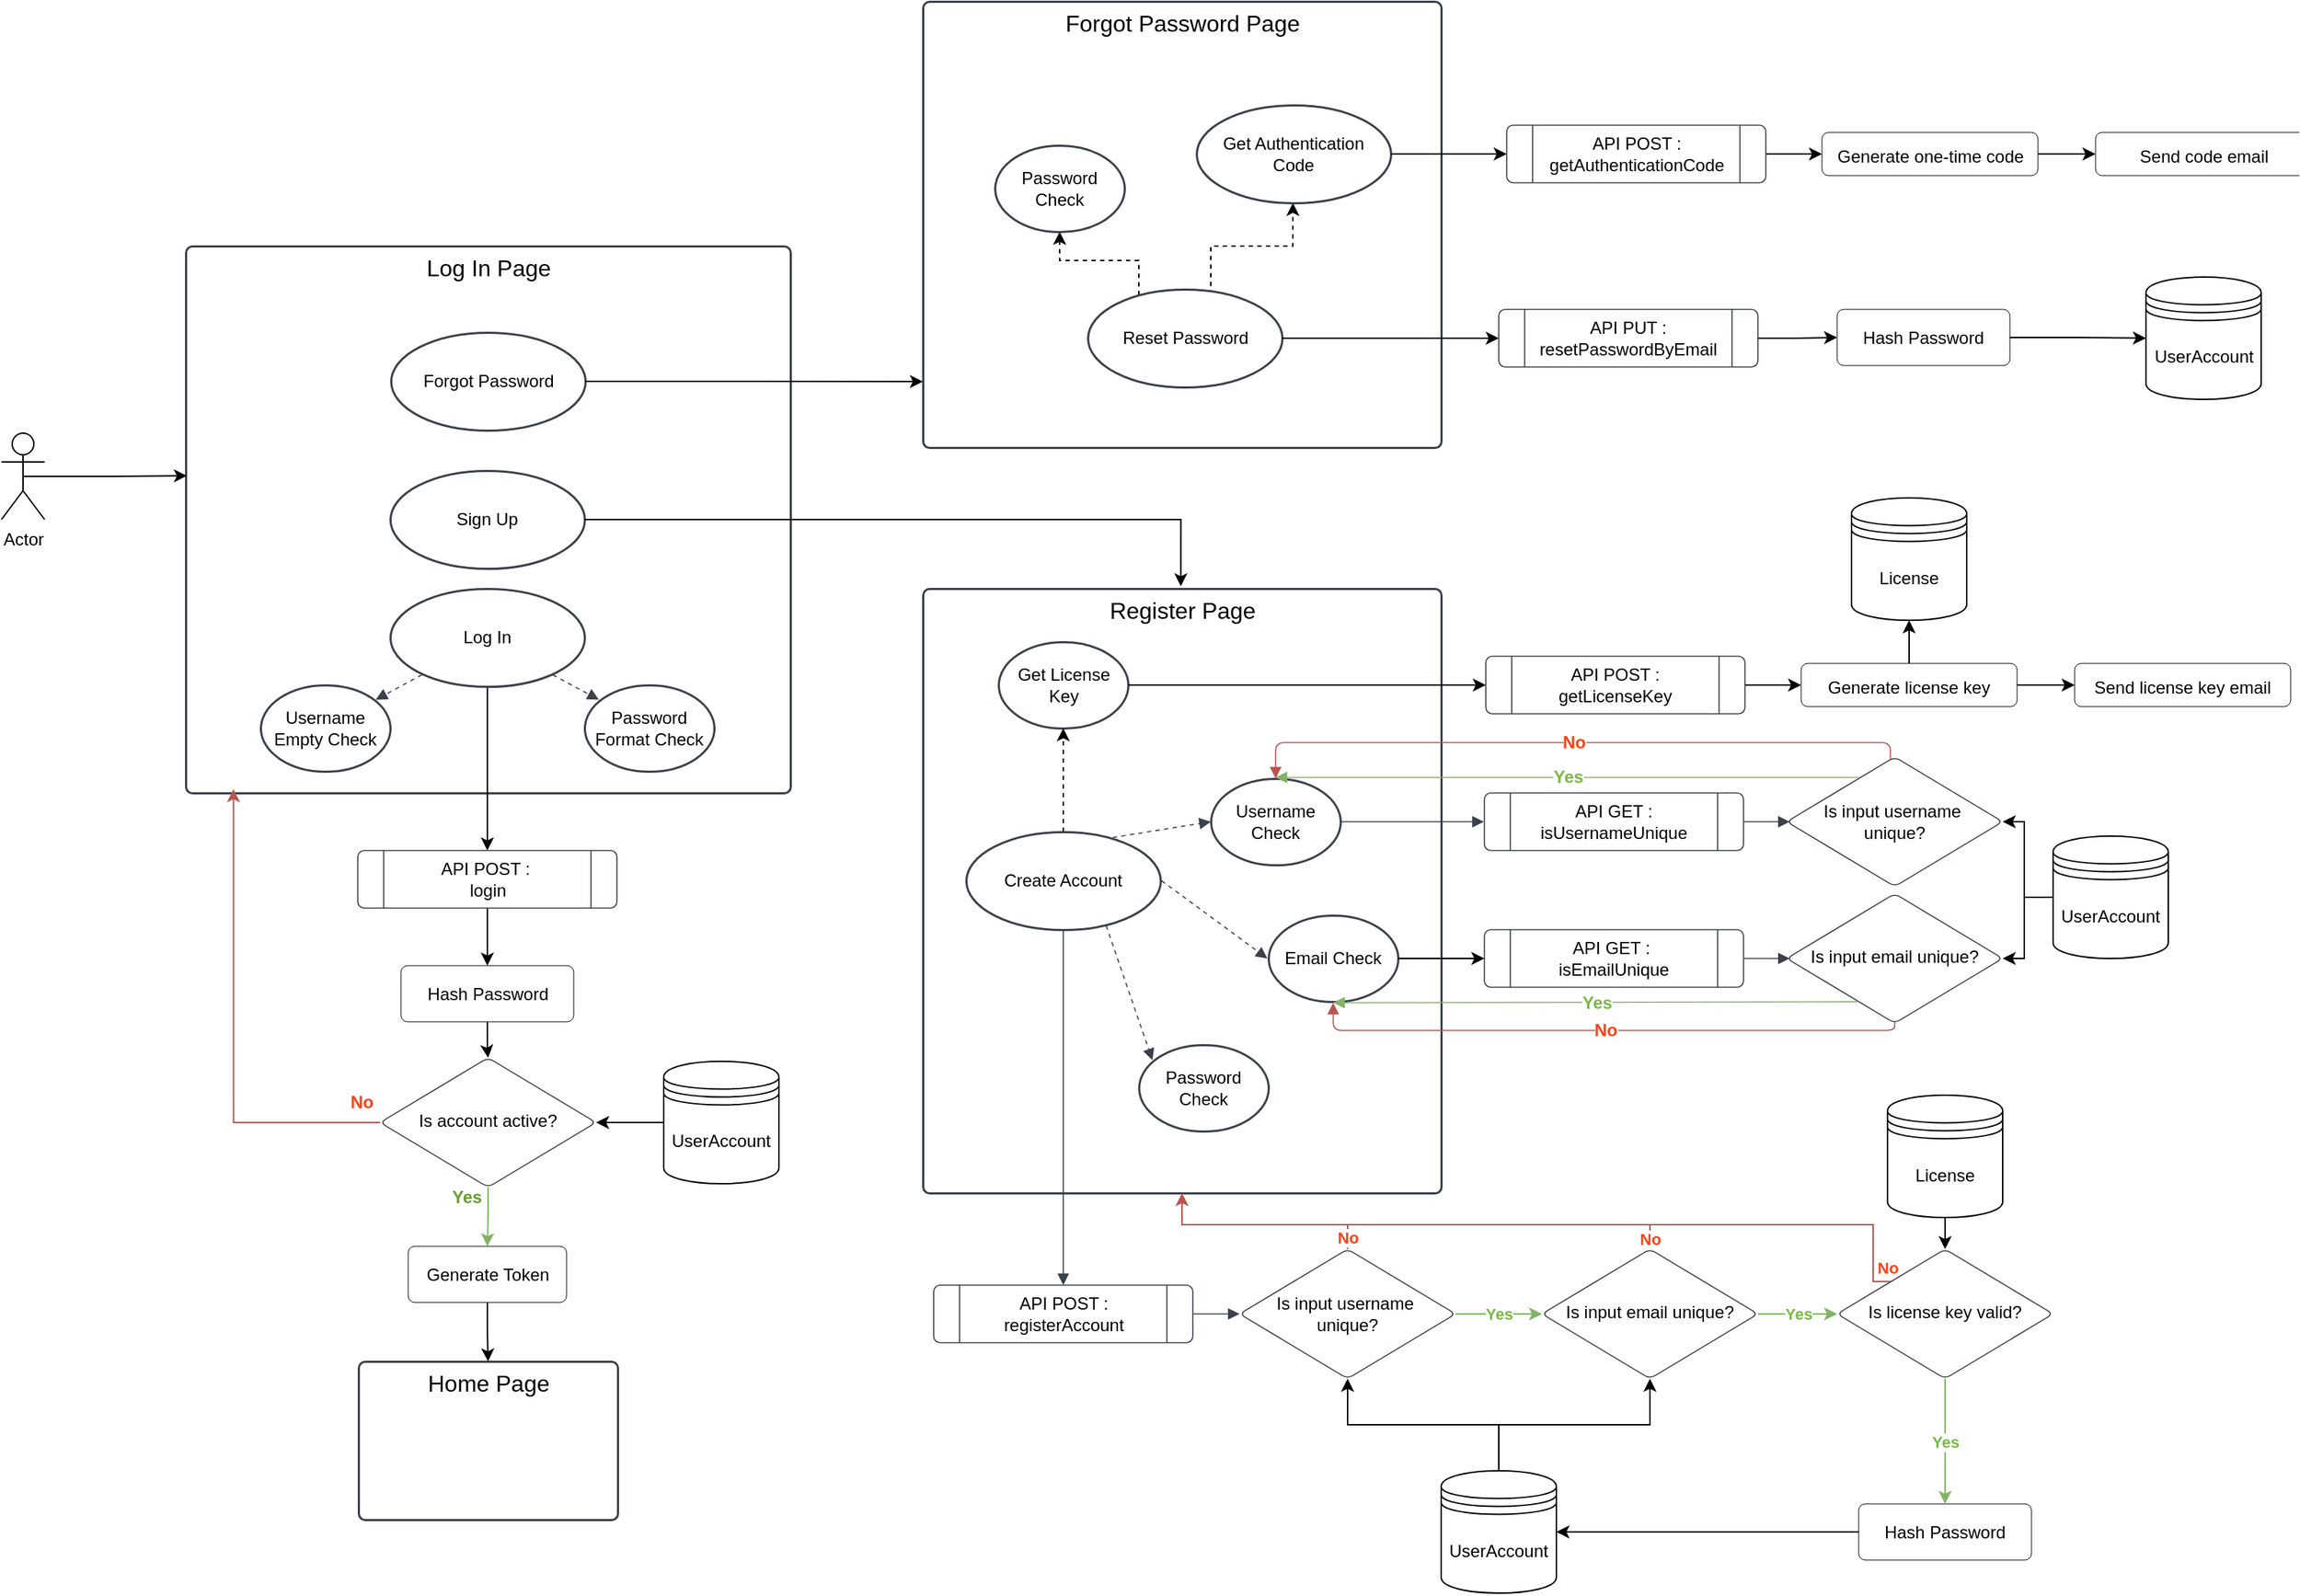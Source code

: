 <mxfile version="26.0.16">
  <diagram name="Account" id="tgDz5AeaXwY79lofnqwd">
    <mxGraphModel dx="1272" dy="863" grid="1" gridSize="10" guides="1" tooltips="1" connect="1" arrows="1" fold="1" page="1" pageScale="1" pageWidth="827" pageHeight="1169" math="0" shadow="0">
      <root>
        <mxCell id="0" />
        <mxCell id="1" parent="0" />
        <mxCell id="eWz67TTPyYCK9VNah5Zr-2" value="" style="html=1;overflow=block;blockSpacing=1;whiteSpace=wrap;container=1;pointerEvents=0;collapsible=0;recursiveResize=0;fontSize=12;fontFamily=Helvetica;spacing=0;strokeColor=#unset;fillOpacity=0;rounded=1;absoluteArcSize=1;arcSize=9;fillColor=#000000;strokeWidth=NaN;lucidId=kTDUX1_EgLmr;" parent="1" vertex="1">
          <mxGeometry x="148" y="130" width="420" height="420" as="geometry" />
        </mxCell>
        <mxCell id="eWz67TTPyYCK9VNah5Zr-76" value="" style="html=1;overflow=block;blockSpacing=1;whiteSpace=wrap;container=1;pointerEvents=0;collapsible=0;recursiveResize=0;fontSize=12;fontFamily=Helvetica;spacing=0;strokeColor=#3a414a;strokeOpacity=100;fillOpacity=0;rounded=1;absoluteArcSize=1;arcSize=9;fillColor=#000000;strokeWidth=1.5;lucidId=R5DUT0HCY4g-;" parent="eWz67TTPyYCK9VNah5Zr-2" vertex="1">
          <mxGeometry y="40" width="420" height="380" as="geometry" />
        </mxCell>
        <mxCell id="eWz67TTPyYCK9VNah5Zr-77" value="&lt;font&gt;Log In Page&lt;/font&gt;" style="text;html=1;align=center;verticalAlign=middle;resizable=0;points=[];autosize=1;strokeColor=none;fillColor=none;fontFamily=Helvetica;fontSize=16;" parent="eWz67TTPyYCK9VNah5Zr-76" vertex="1">
          <mxGeometry x="154.5" width="110" height="30" as="geometry" />
        </mxCell>
        <mxCell id="eWz67TTPyYCK9VNah5Zr-6" value="Sign Up" style="html=1;overflow=block;blockSpacing=1;whiteSpace=wrap;ellipse;fontSize=12;spacing=3.8;strokeColor=#3a414a;strokeOpacity=100;fillOpacity=100;rounded=1;absoluteArcSize=1;arcSize=9;fillColor=#ffffff;strokeWidth=1.5;lucidId=sUDUintjghet;fontFamily=Helvetica;" parent="eWz67TTPyYCK9VNah5Zr-76" vertex="1">
          <mxGeometry x="142" y="156" width="135" height="68" as="geometry" />
        </mxCell>
        <mxCell id="eWz67TTPyYCK9VNah5Zr-7" value="Forgot Password" style="html=1;overflow=block;blockSpacing=1;whiteSpace=wrap;ellipse;fontSize=12;spacing=3.8;strokeColor=#3a414a;strokeOpacity=100;fillOpacity=100;rounded=1;absoluteArcSize=1;arcSize=9;fillColor=#ffffff;strokeWidth=1.5;lucidId=6VDUhwTjax~7;fontFamily=Helvetica;" parent="eWz67TTPyYCK9VNah5Zr-76" vertex="1">
          <mxGeometry x="142.5" y="60" width="135" height="68" as="geometry" />
        </mxCell>
        <mxCell id="eWz67TTPyYCK9VNah5Zr-3" value="" style="html=1;overflow=block;blockSpacing=1;whiteSpace=wrap;container=1;pointerEvents=0;collapsible=0;recursiveResize=0;fontSize=12;fontFamily=Helvetica;spacing=0;strokeColor=#3a414a;strokeOpacity=100;fillOpacity=0;rounded=1;absoluteArcSize=1;arcSize=9;fillColor=#000000;strokeWidth=1.5;lucidId=R5DUT0HCY4g-;" parent="1" vertex="1">
          <mxGeometry x="660" y="408" width="360" height="420" as="geometry" />
        </mxCell>
        <mxCell id="eWz67TTPyYCK9VNah5Zr-73" value="&lt;font style=&quot;font-size: 16px;&quot;&gt;Register Page&lt;/font&gt;" style="text;html=1;align=center;verticalAlign=middle;resizable=0;points=[];autosize=1;strokeColor=none;fillColor=none;fontFamily=Helvetica;fontSize=12;" parent="eWz67TTPyYCK9VNah5Zr-3" vertex="1">
          <mxGeometry x="120" width="120" height="30" as="geometry" />
        </mxCell>
        <mxCell id="eWz67TTPyYCK9VNah5Zr-39" value="Get License Key" style="html=1;overflow=block;blockSpacing=1;whiteSpace=wrap;ellipse;fontSize=12;spacing=3.8;strokeColor=#3a414a;strokeOpacity=100;fillOpacity=100;rounded=1;absoluteArcSize=1;arcSize=9;fillColor=#ffffff;strokeWidth=1.5;lucidId=3iEUOj4Z6llQ;fontFamily=Helvetica;" parent="eWz67TTPyYCK9VNah5Zr-3" vertex="1">
          <mxGeometry x="52.5" y="37" width="90" height="60" as="geometry" />
        </mxCell>
        <mxCell id="eWz67TTPyYCK9VNah5Zr-18" value="Password Check" style="html=1;overflow=block;blockSpacing=1;whiteSpace=wrap;ellipse;fontSize=12;spacing=3.8;strokeColor=#3a414a;strokeOpacity=100;fillOpacity=100;rounded=1;absoluteArcSize=1;arcSize=9;fillColor=#ffffff;strokeWidth=1.5;lucidId=W7DUtTJI5MFG;fontFamily=Helvetica;" parent="eWz67TTPyYCK9VNah5Zr-3" vertex="1">
          <mxGeometry x="150" y="317" width="90" height="60" as="geometry" />
        </mxCell>
        <mxCell id="eWz67TTPyYCK9VNah5Zr-17" value="Email Check" style="html=1;overflow=block;blockSpacing=1;whiteSpace=wrap;ellipse;fontSize=12;spacing=3.8;strokeColor=#3a414a;strokeOpacity=100;fillOpacity=100;rounded=1;absoluteArcSize=1;arcSize=9;fillColor=#ffffff;strokeWidth=1.5;lucidId=O7DUrSSDifmn;fontFamily=Helvetica;" parent="eWz67TTPyYCK9VNah5Zr-3" vertex="1">
          <mxGeometry x="240" y="227" width="90" height="60" as="geometry" />
        </mxCell>
        <mxCell id="eWz67TTPyYCK9VNah5Zr-16" value="Username Check" style="html=1;overflow=block;blockSpacing=1;whiteSpace=wrap;ellipse;fontSize=12;spacing=3.8;strokeColor=#3a414a;strokeOpacity=100;fillOpacity=100;rounded=1;absoluteArcSize=1;arcSize=9;fillColor=#ffffff;strokeWidth=1.5;lucidId=s7DUezGjw3QZ;fontFamily=Helvetica;" parent="eWz67TTPyYCK9VNah5Zr-3" vertex="1">
          <mxGeometry x="200" y="132" width="90" height="60" as="geometry" />
        </mxCell>
        <mxCell id="eWz67TTPyYCK9VNah5Zr-94" style="edgeStyle=orthogonalEdgeStyle;rounded=0;orthogonalLoop=1;jettySize=auto;html=1;exitX=0.5;exitY=1;exitDx=0;exitDy=0;" parent="1" source="eWz67TTPyYCK9VNah5Zr-8" target="eWz67TTPyYCK9VNah5Zr-93" edge="1">
          <mxGeometry relative="1" as="geometry" />
        </mxCell>
        <mxCell id="eWz67TTPyYCK9VNah5Zr-8" value="Log In" style="html=1;overflow=block;blockSpacing=1;whiteSpace=wrap;ellipse;fontSize=12;spacing=3.8;strokeColor=#3a414a;strokeOpacity=100;fillOpacity=100;rounded=1;absoluteArcSize=1;arcSize=9;fillColor=#ffffff;strokeWidth=1.5;lucidId=wWDUFufL0aMl;fontFamily=Helvetica;" parent="1" vertex="1">
          <mxGeometry x="290" y="408" width="135" height="68" as="geometry" />
        </mxCell>
        <mxCell id="eWz67TTPyYCK9VNah5Zr-10" value="Username Empty Check" style="html=1;overflow=block;blockSpacing=1;whiteSpace=wrap;ellipse;fontSize=12;spacing=3.8;strokeColor=#3a414a;strokeOpacity=100;fillOpacity=100;rounded=1;absoluteArcSize=1;arcSize=9;fillColor=#ffffff;strokeWidth=1.5;lucidId=s1DUV5B9-y7L;fontFamily=Helvetica;" parent="1" vertex="1">
          <mxGeometry x="200" y="475" width="90" height="60" as="geometry" />
        </mxCell>
        <mxCell id="eWz67TTPyYCK9VNah5Zr-11" value="Password Format Check" style="html=1;overflow=block;blockSpacing=1;whiteSpace=wrap;ellipse;fontSize=12;spacing=3.8;strokeColor=#3a414a;strokeOpacity=100;fillOpacity=100;rounded=1;absoluteArcSize=1;arcSize=9;fillColor=#ffffff;strokeWidth=1.5;lucidId=a2DUm376~W8t;fontFamily=Helvetica;" parent="1" vertex="1">
          <mxGeometry x="425" y="475" width="90" height="60" as="geometry" />
        </mxCell>
        <mxCell id="eWz67TTPyYCK9VNah5Zr-12" value="" style="html=1;jettySize=18;whiteSpace=wrap;fontSize=12;strokeColor=#3a414a;strokeOpacity=100;dashed=1;fixDash=1;strokeWidth=0.8;rounded=0;startArrow=none;endArrow=block;endFill=1;exitX=0.163;exitY=0.881;exitPerimeter=0;entryX=0.889;entryY=0.17;entryPerimeter=0;lucidId=G2DUMYeTof7~;fontFamily=Helvetica;" parent="1" source="eWz67TTPyYCK9VNah5Zr-8" target="eWz67TTPyYCK9VNah5Zr-10" edge="1">
          <mxGeometry width="100" height="100" relative="1" as="geometry">
            <Array as="points" />
          </mxGeometry>
        </mxCell>
        <mxCell id="eWz67TTPyYCK9VNah5Zr-13" value="" style="html=1;jettySize=18;whiteSpace=wrap;fontSize=12;strokeColor=#3a414a;strokeOpacity=100;dashed=1;fixDash=1;strokeWidth=0.8;rounded=0;startArrow=none;endArrow=block;endFill=1;exitX=0.837;exitY=0.882;exitPerimeter=0;entryX=0.111;entryY=0.17;entryPerimeter=0;lucidId=J2DUJ5fLoulq;fontFamily=Helvetica;" parent="1" source="eWz67TTPyYCK9VNah5Zr-8" target="eWz67TTPyYCK9VNah5Zr-11" edge="1">
          <mxGeometry width="100" height="100" relative="1" as="geometry">
            <Array as="points" />
          </mxGeometry>
        </mxCell>
        <mxCell id="Ovm6Z-cW9augZ0ihivDo-10" style="edgeStyle=orthogonalEdgeStyle;rounded=0;orthogonalLoop=1;jettySize=auto;html=1;dashed=1;" parent="1" source="eWz67TTPyYCK9VNah5Zr-14" target="eWz67TTPyYCK9VNah5Zr-39" edge="1">
          <mxGeometry relative="1" as="geometry" />
        </mxCell>
        <mxCell id="eWz67TTPyYCK9VNah5Zr-14" value="Create Account" style="html=1;overflow=block;blockSpacing=1;whiteSpace=wrap;ellipse;fontSize=12;spacing=3.8;strokeColor=#3a414a;strokeOpacity=100;fillOpacity=100;rounded=1;absoluteArcSize=1;arcSize=9;fillColor=#ffffff;strokeWidth=1.5;lucidId=l6DUR4Ug6KeE;fontFamily=Helvetica;" parent="1" vertex="1">
          <mxGeometry x="690" y="577" width="135" height="68" as="geometry" />
        </mxCell>
        <mxCell id="eWz67TTPyYCK9VNah5Zr-19" value="" style="html=1;jettySize=18;whiteSpace=wrap;fontSize=12;strokeColor=#3a414a;strokeOpacity=100;dashed=1;fixDash=1;strokeWidth=0.8;rounded=0;startArrow=none;endArrow=block;endFill=1;exitX=0.755;exitY=0.058;exitPerimeter=0;lucidId=t8DULGcAUfj5;fontFamily=Helvetica;" parent="1" source="eWz67TTPyYCK9VNah5Zr-14" edge="1">
          <mxGeometry width="100" height="100" relative="1" as="geometry">
            <Array as="points" />
            <mxPoint x="860" y="570" as="targetPoint" />
          </mxGeometry>
        </mxCell>
        <mxCell id="eWz67TTPyYCK9VNah5Zr-20" value="" style="html=1;jettySize=18;whiteSpace=wrap;fontSize=12;strokeColor=#3a414a;strokeOpacity=100;dashed=1;fixDash=1;strokeWidth=0.8;rounded=0;startArrow=none;endArrow=block;endFill=1;exitX=1.006;exitY=0.5;exitPerimeter=0;entryX=-0.008;entryY=0.5;entryPerimeter=0;lucidId=B8DUC7GV7Yk3;fontFamily=Helvetica;" parent="1" source="eWz67TTPyYCK9VNah5Zr-14" target="eWz67TTPyYCK9VNah5Zr-17" edge="1">
          <mxGeometry width="100" height="100" relative="1" as="geometry">
            <Array as="points" />
          </mxGeometry>
        </mxCell>
        <mxCell id="eWz67TTPyYCK9VNah5Zr-21" value="" style="html=1;jettySize=18;whiteSpace=wrap;fontSize=12;strokeColor=#3a414a;strokeOpacity=100;dashed=1;fixDash=1;strokeWidth=0.8;rounded=0;startArrow=none;endArrow=block;endFill=1;exitX=0.721;exitY=0.96;exitPerimeter=0;entryX=0.105;entryY=0.178;entryPerimeter=0;lucidId=E8DUzFWszFlh;fontFamily=Helvetica;" parent="1" source="eWz67TTPyYCK9VNah5Zr-14" target="eWz67TTPyYCK9VNah5Zr-18" edge="1">
          <mxGeometry width="100" height="100" relative="1" as="geometry">
            <Array as="points" />
          </mxGeometry>
        </mxCell>
        <mxCell id="eWz67TTPyYCK9VNah5Zr-22" value="API GET : isUsernameUnique" style="html=1;overflow=block;blockSpacing=1;whiteSpace=wrap;shape=process;fontSize=12;fontFamily=Helvetica;spacing=3.8;strokeColor=#3a414a;strokeOpacity=100;fillOpacity=100;rounded=1;absoluteArcSize=1;arcSize=9;fillColor=#ffffff;strokeWidth=0.8;lucidId=d-DUjQnT9r4C;" parent="1" vertex="1">
          <mxGeometry x="1050" y="550" width="180" height="40" as="geometry" />
        </mxCell>
        <mxCell id="eWz67TTPyYCK9VNah5Zr-23" value="" style="html=1;jettySize=18;whiteSpace=wrap;fontSize=12;strokeColor=#3a414a;strokeOpacity=100;strokeWidth=0.8;rounded=0;startArrow=none;endArrow=block;endFill=1;exitX=1.008;exitY=0.5;exitPerimeter=0;entryX=-0.002;entryY=0.5;entryPerimeter=0;lucidId=8_DU1eQ9pBNe;fontFamily=Helvetica;" parent="1" source="eWz67TTPyYCK9VNah5Zr-16" target="eWz67TTPyYCK9VNah5Zr-22" edge="1">
          <mxGeometry width="100" height="100" relative="1" as="geometry">
            <Array as="points" />
          </mxGeometry>
        </mxCell>
        <mxCell id="eWz67TTPyYCK9VNah5Zr-24" value="&lt;font&gt;Is input username&amp;nbsp;&lt;/font&gt;&lt;div&gt;&lt;font&gt;unique?&lt;/font&gt;&lt;/div&gt;" style="html=1;overflow=block;blockSpacing=1;whiteSpace=wrap;rhombus;fontSize=12;fontFamily=Helvetica;fontColor=default;spacing=3.8;strokeColor=#3a414a;strokeOpacity=100;fillOpacity=100;rounded=1;absoluteArcSize=1;arcSize=9;fillColor=#ffffff;strokeWidth=0.8;lucidId=H.DUoWM3rg2R;" parent="1" vertex="1">
          <mxGeometry x="1260" y="525" width="150" height="90" as="geometry" />
        </mxCell>
        <mxCell id="eWz67TTPyYCK9VNah5Zr-25" value="" style="html=1;jettySize=18;whiteSpace=wrap;fontSize=12;strokeColor=#3a414a;strokeOpacity=100;strokeWidth=0.8;rounded=0;startArrow=none;endArrow=block;endFill=1;exitX=1.002;exitY=0.5;exitPerimeter=0;entryX=0.014;entryY=0.5;entryPerimeter=0;lucidId=d~DUTkmeUFl3;fontFamily=Helvetica;" parent="1" source="eWz67TTPyYCK9VNah5Zr-22" target="eWz67TTPyYCK9VNah5Zr-24" edge="1">
          <mxGeometry width="100" height="100" relative="1" as="geometry">
            <Array as="points" />
          </mxGeometry>
        </mxCell>
        <mxCell id="eWz67TTPyYCK9VNah5Zr-26" value="" style="html=1;jettySize=18;whiteSpace=wrap;fontSize=12;fontFamily=Helvetica;fontColor=#333333;fontStyle=1;strokeColor=#82b366;strokeOpacity=100;strokeWidth=0.8;rounded=0;startArrow=none;endArrow=block;endFill=1;exitX=0.337;exitY=0.158;exitPerimeter=0;entryX=0.5;entryY=-0.013;entryPerimeter=0;lucidId=n~DU6i61wU7h;fillColor=#d5e8d4;" parent="1" source="eWz67TTPyYCK9VNah5Zr-24" target="eWz67TTPyYCK9VNah5Zr-16" edge="1">
          <mxGeometry width="100" height="100" relative="1" as="geometry">
            <Array as="points" />
          </mxGeometry>
        </mxCell>
        <mxCell id="eWz67TTPyYCK9VNah5Zr-27" value="Yes" style="text;html=1;resizable=0;labelBackgroundColor=default;align=center;verticalAlign=middle;fontStyle=1;fontColor=light-dark(#77bb41, #c1c1c1);fontSize=12;fontFamily=Helvetica;" parent="eWz67TTPyYCK9VNah5Zr-26" vertex="1">
          <mxGeometry relative="1" as="geometry" />
        </mxCell>
        <mxCell id="eWz67TTPyYCK9VNah5Zr-28" value="" style="html=1;jettySize=18;whiteSpace=wrap;fontSize=12;fontFamily=Helvetica;fontColor=#333333;fontStyle=1;strokeColor=#b85450;strokeOpacity=100;strokeWidth=0.8;rounded=1;arcSize=12;edgeStyle=orthogonalEdgeStyle;startArrow=none;endArrow=block;endFill=1;exitX=0.48;exitY=0.017;exitPerimeter=0;lucidId=s~DUw0Df2HVt;fillColor=#f8cecc;entryX=0.5;entryY=0;entryDx=0;entryDy=0;" parent="1" source="eWz67TTPyYCK9VNah5Zr-24" target="eWz67TTPyYCK9VNah5Zr-16" edge="1">
          <mxGeometry width="100" height="100" relative="1" as="geometry">
            <Array as="points">
              <mxPoint x="1332" y="515" />
              <mxPoint x="905" y="515" />
            </Array>
            <mxPoint x="1090" y="455" as="targetPoint" />
          </mxGeometry>
        </mxCell>
        <mxCell id="eWz67TTPyYCK9VNah5Zr-29" value="No" style="text;html=1;resizable=0;labelBackgroundColor=default;align=center;verticalAlign=middle;fontStyle=1;fontColor=light-dark(#ff4013, #c1c1c1);fontSize=12;fontFamily=Helvetica;" parent="eWz67TTPyYCK9VNah5Zr-28" vertex="1">
          <mxGeometry relative="1" as="geometry" />
        </mxCell>
        <mxCell id="eWz67TTPyYCK9VNah5Zr-30" value="API GET :&amp;nbsp;&lt;div&gt;isEmailUnique&lt;/div&gt;" style="html=1;overflow=block;blockSpacing=1;whiteSpace=wrap;shape=process;fontSize=12;fontFamily=Helvetica;spacing=3.8;strokeColor=#3a414a;strokeOpacity=100;fillOpacity=100;rounded=1;absoluteArcSize=1;arcSize=9;fillColor=#ffffff;strokeWidth=0.8;lucidId=fcEU7vY~6awU;" parent="1" vertex="1">
          <mxGeometry x="1050" y="645" width="180" height="40" as="geometry" />
        </mxCell>
        <mxCell id="eWz67TTPyYCK9VNah5Zr-31" value="&lt;div style=&quot;display: flex; justify-content: center; text-align: center; align-items: baseline; line-height: 1.25; margin-top: -2px;&quot;&gt;&lt;span style=&quot;color: rgb(0, 0, 0);&quot;&gt;&lt;font&gt;Is input&amp;nbsp;&lt;/font&gt;&lt;span&gt;email u&lt;/span&gt;&lt;/span&gt;&lt;span&gt;&lt;span&gt;nique?&lt;/span&gt;&lt;/span&gt;&lt;/div&gt;" style="html=1;overflow=block;blockSpacing=1;whiteSpace=wrap;rhombus;fontSize=12;fontFamily=Helvetica;spacing=3.8;strokeColor=#3a414a;strokeOpacity=100;fillOpacity=100;rounded=1;absoluteArcSize=1;arcSize=9;fillColor=#ffffff;strokeWidth=0.8;lucidId=fcEUWMaaT8yM;" parent="1" vertex="1">
          <mxGeometry x="1260" y="620" width="150" height="90" as="geometry" />
        </mxCell>
        <mxCell id="eWz67TTPyYCK9VNah5Zr-32" value="" style="html=1;jettySize=18;whiteSpace=wrap;fontSize=12;fontFamily=Helvetica;fontColor=#333333;fontStyle=1;strokeColor=#82b366;strokeOpacity=100;strokeWidth=0.8;rounded=0;startArrow=none;endArrow=block;endFill=1;exitX=0.329;exitY=0.834;exitPerimeter=0;entryX=0.5;entryY=1.013;entryPerimeter=0;lucidId=fcEUrLzZhkil;labelBackgroundColor=none;fillColor=#d5e8d4;" parent="1" source="eWz67TTPyYCK9VNah5Zr-31" target="eWz67TTPyYCK9VNah5Zr-17" edge="1">
          <mxGeometry width="100" height="100" relative="1" as="geometry">
            <Array as="points" />
          </mxGeometry>
        </mxCell>
        <mxCell id="eWz67TTPyYCK9VNah5Zr-33" value="Yes" style="text;html=1;resizable=0;labelBackgroundColor=default;align=center;verticalAlign=middle;fontStyle=1;fontColor=light-dark(#77bb41, #c1c1c1);fontSize=12;fontFamily=Helvetica;" parent="eWz67TTPyYCK9VNah5Zr-32" vertex="1">
          <mxGeometry relative="1" as="geometry" />
        </mxCell>
        <mxCell id="eWz67TTPyYCK9VNah5Zr-34" value="" style="html=1;jettySize=18;whiteSpace=wrap;fontSize=12;fontFamily=Helvetica;fontColor=#333333;fontStyle=1;strokeColor=#b85450;strokeOpacity=100;strokeWidth=0.8;rounded=1;arcSize=12;edgeStyle=orthogonalEdgeStyle;startArrow=none;endArrow=block;endFill=1;exitX=0.5;exitY=0.99;exitPerimeter=0;entryX=0.5;entryY=1.013;entryPerimeter=0;lucidId=fcEUvP.BdZtf;fillColor=#f8cecc;" parent="1" source="eWz67TTPyYCK9VNah5Zr-31" target="eWz67TTPyYCK9VNah5Zr-17" edge="1">
          <mxGeometry width="100" height="100" relative="1" as="geometry">
            <Array as="points">
              <mxPoint x="1335" y="715" />
              <mxPoint x="945" y="715" />
            </Array>
          </mxGeometry>
        </mxCell>
        <mxCell id="eWz67TTPyYCK9VNah5Zr-35" value="No" style="text;html=1;resizable=0;labelBackgroundColor=default;align=center;verticalAlign=middle;fontStyle=1;fontColor=light-dark(#ff4013, #c1c1c1);fontSize=12;fontFamily=Helvetica;" parent="eWz67TTPyYCK9VNah5Zr-34" vertex="1">
          <mxGeometry relative="1" as="geometry" />
        </mxCell>
        <mxCell id="eWz67TTPyYCK9VNah5Zr-37" value="" style="html=1;jettySize=18;whiteSpace=wrap;fontSize=12;strokeColor=#3a414a;strokeOpacity=100;strokeWidth=0.8;rounded=0;startArrow=none;endArrow=block;endFill=1;exitX=1.002;exitY=0.5;exitPerimeter=0;entryX=0.014;entryY=0.5;entryPerimeter=0;lucidId=WeEUJOYxWwny;fontFamily=Helvetica;" parent="1" source="eWz67TTPyYCK9VNah5Zr-30" target="eWz67TTPyYCK9VNah5Zr-31" edge="1">
          <mxGeometry width="100" height="100" relative="1" as="geometry">
            <Array as="points" />
          </mxGeometry>
        </mxCell>
        <mxCell id="eWz67TTPyYCK9VNah5Zr-41" value="" style="html=1;jettySize=18;whiteSpace=wrap;fontSize=12;strokeColor=#3a414a;strokeOpacity=100;strokeWidth=0.8;rounded=1;arcSize=12;edgeStyle=orthogonalEdgeStyle;startArrow=none;endArrow=block;endFill=1;exitX=0.5;exitY=1.011;exitPerimeter=0;entryX=0.5;entryY=0;lucidId=wqEUbB9Iiw~2;fontFamily=Helvetica;entryDx=0;entryDy=0;" parent="1" source="eWz67TTPyYCK9VNah5Zr-14" target="eWz67TTPyYCK9VNah5Zr-47" edge="1">
          <mxGeometry width="100" height="100" relative="1" as="geometry">
            <Array as="points" />
          </mxGeometry>
        </mxCell>
        <mxCell id="eWz67TTPyYCK9VNah5Zr-47" value="API POST : registerAccount" style="html=1;overflow=block;blockSpacing=1;whiteSpace=wrap;shape=process;fontSize=12;fontFamily=Helvetica;spacing=3.8;strokeColor=#3a414a;strokeOpacity=100;fillOpacity=100;rounded=1;absoluteArcSize=1;arcSize=9;fillColor=#ffffff;strokeWidth=0.8;lucidId=uxEU2n4akM2R;" parent="1" vertex="1">
          <mxGeometry x="667.5" y="892" width="180" height="40" as="geometry" />
        </mxCell>
        <mxCell id="Ovm6Z-cW9augZ0ihivDo-18" style="edgeStyle=orthogonalEdgeStyle;rounded=0;orthogonalLoop=1;jettySize=auto;html=1;" parent="1" source="eWz67TTPyYCK9VNah5Zr-48" target="eWz67TTPyYCK9VNah5Zr-83" edge="1">
          <mxGeometry relative="1" as="geometry" />
        </mxCell>
        <mxCell id="Ovm6Z-cW9augZ0ihivDo-19" style="edgeStyle=orthogonalEdgeStyle;rounded=0;orthogonalLoop=1;jettySize=auto;html=1;exitX=1;exitY=0.5;exitDx=0;exitDy=0;entryX=0;entryY=0.5;entryDx=0;entryDy=0;" parent="1" source="eWz67TTPyYCK9VNah5Zr-48" target="eWz67TTPyYCK9VNah5Zr-49" edge="1">
          <mxGeometry relative="1" as="geometry" />
        </mxCell>
        <mxCell id="eWz67TTPyYCK9VNah5Zr-48" value="Generate license key" style="html=1;overflow=block;blockSpacing=1;whiteSpace=wrap;fontSize=12;fontFamily=Helvetica;spacing=9;rounded=1;absoluteArcSize=1;arcSize=9;strokeWidth=NaN;lucidId=pTEUjj1fshSb;" parent="1" vertex="1">
          <mxGeometry x="1270" y="460" width="150" height="30" as="geometry" />
        </mxCell>
        <mxCell id="eWz67TTPyYCK9VNah5Zr-49" value="Send license key email" style="html=1;overflow=block;blockSpacing=1;whiteSpace=wrap;fontSize=12;fontFamily=Helvetica;spacing=9;rounded=1;absoluteArcSize=1;arcSize=9;strokeWidth=NaN;lucidId=jUEUQ4qV01XV;" parent="1" vertex="1">
          <mxGeometry x="1460" y="460" width="150" height="30" as="geometry" />
        </mxCell>
        <mxCell id="eWz67TTPyYCK9VNah5Zr-54" value="" style="html=1;jettySize=18;whiteSpace=wrap;fontSize=12;strokeColor=#3a414a;strokeOpacity=100;strokeWidth=0.8;rounded=0;startArrow=none;endArrow=block;endFill=1;exitX=1.002;exitY=0.5;exitPerimeter=0;entryX=0;entryY=0.5;lucidId=-VEUsnVqnqdy;fontFamily=Helvetica;fontColor=default;labelBackgroundColor=default;entryDx=0;entryDy=0;" parent="1" source="eWz67TTPyYCK9VNah5Zr-47" target="Ovm6Z-cW9augZ0ihivDo-3" edge="1">
          <mxGeometry width="100" height="100" relative="1" as="geometry">
            <Array as="points" />
          </mxGeometry>
        </mxCell>
        <mxCell id="Ovm6Z-cW9augZ0ihivDo-24" style="edgeStyle=orthogonalEdgeStyle;rounded=0;orthogonalLoop=1;jettySize=auto;html=1;entryX=1;entryY=0.5;entryDx=0;entryDy=0;" parent="1" source="eWz67TTPyYCK9VNah5Zr-55" target="Ovm6Z-cW9augZ0ihivDo-22" edge="1">
          <mxGeometry relative="1" as="geometry" />
        </mxCell>
        <mxCell id="eWz67TTPyYCK9VNah5Zr-55" value="Hash Password" style="html=1;overflow=block;blockSpacing=1;whiteSpace=wrap;fontSize=12;fontFamily=Helvetica;spacing=9;rounded=1;absoluteArcSize=1;arcSize=9;strokeWidth=NaN;lucidId=bWEUQv-7P4Rg;labelBackgroundColor=default;" parent="1" vertex="1">
          <mxGeometry x="1310" y="1044" width="120" height="39" as="geometry" />
        </mxCell>
        <mxCell id="eWz67TTPyYCK9VNah5Zr-68" value="Actor" style="shape=umlActor;verticalLabelPosition=bottom;verticalAlign=top;html=1;fontFamily=Helvetica;fontSize=12;" parent="1" vertex="1">
          <mxGeometry x="20" y="300" width="30" height="60" as="geometry" />
        </mxCell>
        <mxCell id="eWz67TTPyYCK9VNah5Zr-80" style="edgeStyle=orthogonalEdgeStyle;rounded=0;orthogonalLoop=1;jettySize=auto;html=1;exitX=0;exitY=0.5;exitDx=0;exitDy=0;fontFamily=Helvetica;fontSize=12;" parent="1" source="eWz67TTPyYCK9VNah5Zr-78" target="eWz67TTPyYCK9VNah5Zr-24" edge="1">
          <mxGeometry relative="1" as="geometry">
            <Array as="points">
              <mxPoint x="1425" y="622" />
              <mxPoint x="1425" y="570" />
            </Array>
          </mxGeometry>
        </mxCell>
        <mxCell id="eWz67TTPyYCK9VNah5Zr-81" style="edgeStyle=orthogonalEdgeStyle;rounded=0;orthogonalLoop=1;jettySize=auto;html=1;exitX=0;exitY=0.5;exitDx=0;exitDy=0;entryX=1;entryY=0.5;entryDx=0;entryDy=0;fontFamily=Helvetica;fontSize=12;" parent="1" source="eWz67TTPyYCK9VNah5Zr-78" target="eWz67TTPyYCK9VNah5Zr-31" edge="1">
          <mxGeometry relative="1" as="geometry">
            <Array as="points">
              <mxPoint x="1425" y="622" />
              <mxPoint x="1425" y="665" />
            </Array>
          </mxGeometry>
        </mxCell>
        <mxCell id="eWz67TTPyYCK9VNah5Zr-78" value="UserAccount" style="shape=datastore;whiteSpace=wrap;html=1;fontFamily=Helvetica;fontSize=12;" parent="1" vertex="1">
          <mxGeometry x="1445" y="580" width="80" height="85" as="geometry" />
        </mxCell>
        <mxCell id="eWz67TTPyYCK9VNah5Zr-83" value="License" style="shape=datastore;whiteSpace=wrap;html=1;fontFamily=Helvetica;fontSize=12;" parent="1" vertex="1">
          <mxGeometry x="1305" y="345" width="80" height="85" as="geometry" />
        </mxCell>
        <mxCell id="eWz67TTPyYCK9VNah5Zr-92" style="edgeStyle=orthogonalEdgeStyle;rounded=0;orthogonalLoop=1;jettySize=auto;html=1;exitX=0.5;exitY=0.5;exitDx=0;exitDy=0;exitPerimeter=0;entryX=0.002;entryY=0.42;entryDx=0;entryDy=0;entryPerimeter=0;" parent="1" source="eWz67TTPyYCK9VNah5Zr-68" target="eWz67TTPyYCK9VNah5Zr-76" edge="1">
          <mxGeometry relative="1" as="geometry" />
        </mxCell>
        <mxCell id="eWz67TTPyYCK9VNah5Zr-97" style="edgeStyle=orthogonalEdgeStyle;rounded=0;orthogonalLoop=1;jettySize=auto;html=1;exitX=0.5;exitY=1;exitDx=0;exitDy=0;entryX=0.5;entryY=0;entryDx=0;entryDy=0;" parent="1" source="eWz67TTPyYCK9VNah5Zr-93" target="eWz67TTPyYCK9VNah5Zr-96" edge="1">
          <mxGeometry relative="1" as="geometry" />
        </mxCell>
        <mxCell id="eWz67TTPyYCK9VNah5Zr-93" value="API POST :&amp;nbsp;&lt;div&gt;login&lt;/div&gt;" style="html=1;overflow=block;blockSpacing=1;whiteSpace=wrap;shape=process;fontSize=12;fontFamily=Helvetica;spacing=3.8;strokeColor=#3a414a;strokeOpacity=100;fillOpacity=100;rounded=1;absoluteArcSize=1;arcSize=9;fillColor=#ffffff;strokeWidth=0.8;lucidId=fZEU0QEMOlCc;" parent="1" vertex="1">
          <mxGeometry x="267.5" y="590" width="180" height="40" as="geometry" />
        </mxCell>
        <mxCell id="eWz67TTPyYCK9VNah5Zr-95" value="&lt;div style=&quot;display: flex; justify-content: center; text-align: center; align-items: baseline; line-height: 1.25; margin-top: -2px;&quot;&gt;&lt;span&gt;&lt;span style=&quot;color: rgb(0, 0, 0);&quot;&gt;Is account&amp;nbsp;&lt;/span&gt;active&lt;span style=&quot;color: rgb(0, 0, 0);&quot;&gt;?&lt;/span&gt;&lt;/span&gt;&lt;/div&gt;" style="html=1;overflow=block;blockSpacing=1;whiteSpace=wrap;rhombus;fontSize=12;fontFamily=Helvetica;spacing=3.8;strokeColor=#3a414a;strokeOpacity=100;fillOpacity=100;rounded=1;absoluteArcSize=1;arcSize=9;fillColor=#ffffff;strokeWidth=0.8;lucidId=90EUq45sE9-c;" parent="1" vertex="1">
          <mxGeometry x="283" y="734" width="150" height="90" as="geometry" />
        </mxCell>
        <mxCell id="eWz67TTPyYCK9VNah5Zr-98" style="edgeStyle=orthogonalEdgeStyle;rounded=0;orthogonalLoop=1;jettySize=auto;html=1;entryX=0.5;entryY=0;entryDx=0;entryDy=0;" parent="1" source="eWz67TTPyYCK9VNah5Zr-96" target="eWz67TTPyYCK9VNah5Zr-95" edge="1">
          <mxGeometry relative="1" as="geometry" />
        </mxCell>
        <mxCell id="eWz67TTPyYCK9VNah5Zr-96" value="Hash Password" style="html=1;overflow=block;blockSpacing=1;whiteSpace=wrap;fontSize=12;fontFamily=Helvetica;spacing=9;rounded=1;absoluteArcSize=1;arcSize=9;strokeWidth=NaN;lucidId=bWEUQv-7P4Rg;labelBackgroundColor=default;" parent="1" vertex="1">
          <mxGeometry x="297.5" y="670" width="120" height="39" as="geometry" />
        </mxCell>
        <mxCell id="eWz67TTPyYCK9VNah5Zr-99" value="No" style="edgeStyle=orthogonalEdgeStyle;rounded=0;orthogonalLoop=1;jettySize=auto;html=1;exitX=0;exitY=0.5;exitDx=0;exitDy=0;entryX=0.079;entryY=0.993;entryDx=0;entryDy=0;entryPerimeter=0;fillColor=#f8cecc;strokeColor=#b85450;fontColor=light-dark(#ff4013, #ededed);fontSize=12;fontStyle=1" parent="1" source="eWz67TTPyYCK9VNah5Zr-95" target="eWz67TTPyYCK9VNah5Zr-76" edge="1">
          <mxGeometry x="-0.922" y="-14" relative="1" as="geometry">
            <mxPoint as="offset" />
          </mxGeometry>
        </mxCell>
        <mxCell id="eWz67TTPyYCK9VNah5Zr-101" style="edgeStyle=orthogonalEdgeStyle;rounded=0;orthogonalLoop=1;jettySize=auto;html=1;exitX=0;exitY=0.5;exitDx=0;exitDy=0;entryX=1;entryY=0.5;entryDx=0;entryDy=0;" parent="1" source="eWz67TTPyYCK9VNah5Zr-100" target="eWz67TTPyYCK9VNah5Zr-95" edge="1">
          <mxGeometry relative="1" as="geometry" />
        </mxCell>
        <mxCell id="eWz67TTPyYCK9VNah5Zr-100" value="UserAccount" style="shape=datastore;whiteSpace=wrap;html=1;fontFamily=Helvetica;fontSize=12;" parent="1" vertex="1">
          <mxGeometry x="480" y="736.5" width="80" height="85" as="geometry" />
        </mxCell>
        <mxCell id="eWz67TTPyYCK9VNah5Zr-115" value="&lt;span style=&quot;color: light-dark(rgb(102, 156, 53), rgb(237, 237, 237));&quot;&gt;&lt;font style=&quot;font-size: 12px;&quot;&gt;&lt;b&gt;Yes&lt;/b&gt;&lt;/font&gt;&lt;/span&gt;" style="edgeStyle=orthogonalEdgeStyle;rounded=0;orthogonalLoop=1;jettySize=auto;html=1;entryX=0.5;entryY=0;entryDx=0;entryDy=0;fillColor=#d5e8d4;strokeColor=#82b366;exitX=0.5;exitY=1;exitDx=0;exitDy=0;" parent="1" source="eWz67TTPyYCK9VNah5Zr-95" target="3OnZkj5bL1XuIFAc75Mr-1" edge="1">
          <mxGeometry x="-0.697" y="-15" relative="1" as="geometry">
            <mxPoint as="offset" />
            <mxPoint x="350" y="980" as="sourcePoint" />
          </mxGeometry>
        </mxCell>
        <mxCell id="eWz67TTPyYCK9VNah5Zr-109" value="" style="html=1;overflow=block;blockSpacing=1;whiteSpace=wrap;container=1;pointerEvents=0;collapsible=0;recursiveResize=0;fontSize=12;fontFamily=Helvetica;spacing=0;strokeColor=#3a414a;strokeOpacity=100;fillOpacity=0;rounded=1;absoluteArcSize=1;arcSize=9;fillColor=#000000;strokeWidth=1.5;lucidId=jgEULdvxt6wD;" parent="1" vertex="1">
          <mxGeometry x="268" y="945" width="180" height="110" as="geometry" />
        </mxCell>
        <mxCell id="eWz67TTPyYCK9VNah5Zr-110" value="&lt;font style=&quot;font-size: 16px;&quot;&gt;Home&lt;/font&gt;&lt;span style=&quot;font-size: 16px;&quot;&gt;&amp;nbsp;Page&lt;/span&gt;" style="text;html=1;align=center;verticalAlign=middle;resizable=0;points=[];autosize=1;strokeColor=none;fillColor=none;fontFamily=Helvetica;fontSize=12;" parent="eWz67TTPyYCK9VNah5Zr-109" vertex="1">
          <mxGeometry x="35" width="110" height="30" as="geometry" />
        </mxCell>
        <mxCell id="3OnZkj5bL1XuIFAc75Mr-2" style="edgeStyle=orthogonalEdgeStyle;rounded=0;orthogonalLoop=1;jettySize=auto;html=1;" parent="1" source="3OnZkj5bL1XuIFAc75Mr-1" target="eWz67TTPyYCK9VNah5Zr-109" edge="1">
          <mxGeometry relative="1" as="geometry" />
        </mxCell>
        <mxCell id="3OnZkj5bL1XuIFAc75Mr-1" value="Generate Token" style="html=1;overflow=block;blockSpacing=1;whiteSpace=wrap;fontSize=12;fontFamily=Helvetica;spacing=9;rounded=1;absoluteArcSize=1;arcSize=9;strokeWidth=NaN;lucidId=bWEUQv-7P4Rg;labelBackgroundColor=default;" parent="1" vertex="1">
          <mxGeometry x="302.5" y="865" width="110" height="39" as="geometry" />
        </mxCell>
        <mxCell id="Ovm6Z-cW9augZ0ihivDo-6" value="&lt;b style=&quot;color: light-dark(rgb(119, 187, 65), rgb(237, 237, 237));&quot;&gt;Yes&lt;/b&gt;" style="edgeStyle=orthogonalEdgeStyle;rounded=0;orthogonalLoop=1;jettySize=auto;html=1;entryX=0;entryY=0.5;entryDx=0;entryDy=0;fillColor=#d5e8d4;strokeColor=#82b366;" parent="1" source="Ovm6Z-cW9augZ0ihivDo-3" target="Ovm6Z-cW9augZ0ihivDo-4" edge="1">
          <mxGeometry relative="1" as="geometry" />
        </mxCell>
        <mxCell id="Ovm6Z-cW9augZ0ihivDo-35" value="&lt;span style=&quot;color: light-dark(rgb(255, 64, 19), rgb(237, 237, 237));&quot;&gt;&lt;b&gt;No&lt;/b&gt;&lt;/span&gt;" style="edgeStyle=orthogonalEdgeStyle;rounded=0;orthogonalLoop=1;jettySize=auto;html=1;endArrow=none;startFill=0;fillColor=#f8cecc;strokeColor=#b85450;" parent="1" source="Ovm6Z-cW9augZ0ihivDo-3" edge="1">
          <mxGeometry x="0.008" relative="1" as="geometry">
            <mxPoint x="955" y="850" as="targetPoint" />
            <Array as="points">
              <mxPoint x="955" y="860" />
            </Array>
            <mxPoint as="offset" />
          </mxGeometry>
        </mxCell>
        <mxCell id="Ovm6Z-cW9augZ0ihivDo-3" value="&lt;font&gt;Is input username&amp;nbsp;&lt;/font&gt;&lt;div&gt;&lt;font&gt;unique?&lt;/font&gt;&lt;/div&gt;" style="html=1;overflow=block;blockSpacing=1;whiteSpace=wrap;rhombus;fontSize=12;fontFamily=Helvetica;fontColor=default;spacing=3.8;strokeColor=#3a414a;strokeOpacity=100;fillOpacity=100;rounded=1;absoluteArcSize=1;arcSize=9;fillColor=#ffffff;strokeWidth=0.8;lucidId=H.DUoWM3rg2R;" parent="1" vertex="1">
          <mxGeometry x="880" y="867" width="150" height="90" as="geometry" />
        </mxCell>
        <mxCell id="Ovm6Z-cW9augZ0ihivDo-7" value="&lt;b style=&quot;color: light-dark(rgb(119, 187, 65), rgb(237, 237, 237));&quot;&gt;Yes&lt;/b&gt;" style="edgeStyle=orthogonalEdgeStyle;rounded=0;orthogonalLoop=1;jettySize=auto;html=1;entryX=0;entryY=0.5;entryDx=0;entryDy=0;fillColor=#d5e8d4;strokeColor=#82b366;" parent="1" source="Ovm6Z-cW9augZ0ihivDo-4" target="Ovm6Z-cW9augZ0ihivDo-5" edge="1">
          <mxGeometry x="0.012" relative="1" as="geometry">
            <mxPoint as="offset" />
          </mxGeometry>
        </mxCell>
        <mxCell id="Ovm6Z-cW9augZ0ihivDo-30" value="&lt;b style=&quot;color: light-dark(rgb(255, 64, 19), rgb(237, 237, 237));&quot;&gt;No&lt;/b&gt;" style="edgeStyle=orthogonalEdgeStyle;rounded=0;orthogonalLoop=1;jettySize=auto;html=1;endArrow=classic;startFill=0;endFill=1;fillColor=#f8cecc;strokeColor=#b85450;" parent="1" source="Ovm6Z-cW9augZ0ihivDo-4" target="eWz67TTPyYCK9VNah5Zr-3" edge="1">
          <mxGeometry x="-0.961" relative="1" as="geometry">
            <mxPoint x="890" y="830" as="targetPoint" />
            <Array as="points">
              <mxPoint x="1165" y="850" />
              <mxPoint x="840" y="850" />
            </Array>
            <mxPoint as="offset" />
          </mxGeometry>
        </mxCell>
        <mxCell id="Ovm6Z-cW9augZ0ihivDo-4" value="&lt;div style=&quot;display: flex; justify-content: center; text-align: center; align-items: baseline; line-height: 1.25; margin-top: -2px;&quot;&gt;&lt;span style=&quot;color: rgb(0, 0, 0);&quot;&gt;&lt;font&gt;Is input&amp;nbsp;&lt;/font&gt;&lt;span&gt;email u&lt;/span&gt;&lt;/span&gt;&lt;span&gt;&lt;span&gt;nique?&lt;/span&gt;&lt;/span&gt;&lt;/div&gt;" style="html=1;overflow=block;blockSpacing=1;whiteSpace=wrap;rhombus;fontSize=12;fontFamily=Helvetica;spacing=3.8;strokeColor=#3a414a;strokeOpacity=100;fillOpacity=100;rounded=1;absoluteArcSize=1;arcSize=9;fillColor=#ffffff;strokeWidth=0.8;lucidId=fcEUWMaaT8yM;" parent="1" vertex="1">
          <mxGeometry x="1090" y="867" width="150" height="90" as="geometry" />
        </mxCell>
        <mxCell id="Ovm6Z-cW9augZ0ihivDo-28" value="&lt;b style=&quot;color: light-dark(rgb(119, 187, 65), rgb(237, 237, 237));&quot;&gt;Yes&lt;/b&gt;" style="edgeStyle=orthogonalEdgeStyle;rounded=0;orthogonalLoop=1;jettySize=auto;html=1;entryX=0.5;entryY=0;entryDx=0;entryDy=0;fillColor=#d5e8d4;strokeColor=#82b366;" parent="1" source="Ovm6Z-cW9augZ0ihivDo-5" target="eWz67TTPyYCK9VNah5Zr-55" edge="1">
          <mxGeometry x="-0.001" relative="1" as="geometry">
            <mxPoint as="offset" />
          </mxGeometry>
        </mxCell>
        <mxCell id="Ovm6Z-cW9augZ0ihivDo-31" value="&lt;span style=&quot;color: light-dark(rgb(255, 64, 19), rgb(237, 237, 237));&quot;&gt;&lt;b&gt;No&lt;/b&gt;&lt;/span&gt;" style="edgeStyle=orthogonalEdgeStyle;rounded=0;orthogonalLoop=1;jettySize=auto;html=1;exitX=0;exitY=0;exitDx=0;exitDy=0;endArrow=none;startFill=0;fillColor=#f8cecc;strokeColor=#b85450;" parent="1" source="Ovm6Z-cW9augZ0ihivDo-5" edge="1">
          <mxGeometry x="-0.976" y="-9" relative="1" as="geometry">
            <mxPoint x="1160" y="850" as="targetPoint" />
            <mxPoint x="1320" y="892" as="sourcePoint" />
            <Array as="points">
              <mxPoint x="1320" y="890" />
              <mxPoint x="1320" y="850" />
            </Array>
            <mxPoint y="-1" as="offset" />
          </mxGeometry>
        </mxCell>
        <mxCell id="Ovm6Z-cW9augZ0ihivDo-5" value="&lt;div style=&quot;display: flex; justify-content: center; text-align: center; align-items: baseline; line-height: 1.25; margin-top: -2px;&quot;&gt;&lt;span style=&quot;color: rgb(0, 0, 0);&quot;&gt;&lt;font&gt;Is license key valid&lt;/font&gt;?&lt;/span&gt;&lt;/div&gt;" style="html=1;overflow=block;blockSpacing=1;whiteSpace=wrap;rhombus;fontSize=12;fontFamily=Helvetica;spacing=3.8;strokeColor=#3a414a;strokeOpacity=100;fillOpacity=100;rounded=1;absoluteArcSize=1;arcSize=9;fillColor=#ffffff;strokeWidth=0.8;lucidId=fcEUWMaaT8yM;" parent="1" vertex="1">
          <mxGeometry x="1295" y="867" width="150" height="90" as="geometry" />
        </mxCell>
        <mxCell id="Ovm6Z-cW9augZ0ihivDo-8" style="edgeStyle=orthogonalEdgeStyle;rounded=0;orthogonalLoop=1;jettySize=auto;html=1;entryX=0;entryY=0.5;entryDx=0;entryDy=0;" parent="1" source="eWz67TTPyYCK9VNah5Zr-17" target="eWz67TTPyYCK9VNah5Zr-30" edge="1">
          <mxGeometry relative="1" as="geometry" />
        </mxCell>
        <mxCell id="Ovm6Z-cW9augZ0ihivDo-17" style="edgeStyle=orthogonalEdgeStyle;rounded=0;orthogonalLoop=1;jettySize=auto;html=1;" parent="1" source="Ovm6Z-cW9augZ0ihivDo-13" target="eWz67TTPyYCK9VNah5Zr-48" edge="1">
          <mxGeometry relative="1" as="geometry" />
        </mxCell>
        <mxCell id="Ovm6Z-cW9augZ0ihivDo-13" value="API POST : getLicenseKey" style="html=1;overflow=block;blockSpacing=1;whiteSpace=wrap;shape=process;fontSize=12;fontFamily=Helvetica;spacing=3.8;strokeColor=#3a414a;strokeOpacity=100;fillOpacity=100;rounded=1;absoluteArcSize=1;arcSize=9;fillColor=#ffffff;strokeWidth=0.8;lucidId=d-DUjQnT9r4C;" parent="1" vertex="1">
          <mxGeometry x="1051" y="455" width="180" height="40" as="geometry" />
        </mxCell>
        <mxCell id="Ovm6Z-cW9augZ0ihivDo-12" style="edgeStyle=orthogonalEdgeStyle;rounded=0;orthogonalLoop=1;jettySize=auto;html=1;entryX=0;entryY=0.5;entryDx=0;entryDy=0;" parent="1" source="eWz67TTPyYCK9VNah5Zr-39" target="Ovm6Z-cW9augZ0ihivDo-13" edge="1">
          <mxGeometry relative="1" as="geometry">
            <mxPoint x="1040" y="475" as="targetPoint" />
          </mxGeometry>
        </mxCell>
        <mxCell id="Ovm6Z-cW9augZ0ihivDo-21" style="edgeStyle=orthogonalEdgeStyle;rounded=0;orthogonalLoop=1;jettySize=auto;html=1;entryX=0.5;entryY=0;entryDx=0;entryDy=0;" parent="1" source="Ovm6Z-cW9augZ0ihivDo-20" target="Ovm6Z-cW9augZ0ihivDo-5" edge="1">
          <mxGeometry relative="1" as="geometry" />
        </mxCell>
        <mxCell id="Ovm6Z-cW9augZ0ihivDo-20" value="License" style="shape=datastore;whiteSpace=wrap;html=1;fontFamily=Helvetica;fontSize=12;" parent="1" vertex="1">
          <mxGeometry x="1330" y="760" width="80" height="85" as="geometry" />
        </mxCell>
        <mxCell id="Ovm6Z-cW9augZ0ihivDo-25" style="edgeStyle=orthogonalEdgeStyle;rounded=0;orthogonalLoop=1;jettySize=auto;html=1;" parent="1" source="Ovm6Z-cW9augZ0ihivDo-22" target="Ovm6Z-cW9augZ0ihivDo-3" edge="1">
          <mxGeometry relative="1" as="geometry" />
        </mxCell>
        <mxCell id="Ovm6Z-cW9augZ0ihivDo-26" style="edgeStyle=orthogonalEdgeStyle;rounded=0;orthogonalLoop=1;jettySize=auto;html=1;entryX=0.5;entryY=1;entryDx=0;entryDy=0;" parent="1" source="Ovm6Z-cW9augZ0ihivDo-22" target="Ovm6Z-cW9augZ0ihivDo-4" edge="1">
          <mxGeometry relative="1" as="geometry" />
        </mxCell>
        <mxCell id="Ovm6Z-cW9augZ0ihivDo-22" value="UserAccount" style="shape=datastore;whiteSpace=wrap;html=1;fontFamily=Helvetica;fontSize=12;" parent="1" vertex="1">
          <mxGeometry x="1020" y="1021" width="80" height="85" as="geometry" />
        </mxCell>
        <mxCell id="Ovm6Z-cW9augZ0ihivDo-36" value="" style="html=1;overflow=block;blockSpacing=1;whiteSpace=wrap;container=1;pointerEvents=0;collapsible=0;recursiveResize=0;fontSize=12;fontFamily=Helvetica;spacing=0;strokeColor=#unset;fillOpacity=0;rounded=1;absoluteArcSize=1;arcSize=9;fillColor=#000000;strokeWidth=NaN;lucidId=kTDUX1_EgLmr;" parent="1" vertex="1">
          <mxGeometry x="650" y="-162" width="430" height="472" as="geometry" />
        </mxCell>
        <mxCell id="Ovm6Z-cW9augZ0ihivDo-37" value="" style="html=1;overflow=block;blockSpacing=1;whiteSpace=wrap;container=1;pointerEvents=0;collapsible=0;recursiveResize=0;fontSize=12;fontFamily=Helvetica;spacing=0;strokeColor=#3a414a;strokeOpacity=100;fillOpacity=0;rounded=1;absoluteArcSize=1;arcSize=9;fillColor=#000000;strokeWidth=1.5;lucidId=R5DUT0HCY4g-;" parent="Ovm6Z-cW9augZ0ihivDo-36" vertex="1">
          <mxGeometry x="10" y="162" width="360" height="310" as="geometry" />
        </mxCell>
        <mxCell id="Ovm6Z-cW9augZ0ihivDo-38" value="&lt;font&gt;Forgot Password Page&lt;/font&gt;" style="text;html=1;align=center;verticalAlign=middle;resizable=0;points=[];autosize=1;strokeColor=none;fillColor=none;fontFamily=Helvetica;fontSize=16;" parent="Ovm6Z-cW9augZ0ihivDo-37" vertex="1">
          <mxGeometry x="85" width="190" height="30" as="geometry" />
        </mxCell>
        <mxCell id="Ovm6Z-cW9augZ0ihivDo-50" style="edgeStyle=orthogonalEdgeStyle;rounded=0;orthogonalLoop=1;jettySize=auto;html=1;dashed=1;exitX=1;exitY=0;exitDx=0;exitDy=0;" parent="Ovm6Z-cW9augZ0ihivDo-37" source="Ovm6Z-cW9augZ0ihivDo-39" target="Ovm6Z-cW9augZ0ihivDo-40" edge="1">
          <mxGeometry relative="1" as="geometry">
            <Array as="points">
              <mxPoint x="200" y="210" />
              <mxPoint x="200" y="170" />
              <mxPoint x="257" y="170" />
            </Array>
          </mxGeometry>
        </mxCell>
        <mxCell id="Ovm6Z-cW9augZ0ihivDo-52" style="edgeStyle=orthogonalEdgeStyle;rounded=0;orthogonalLoop=1;jettySize=auto;html=1;dashed=1;" parent="Ovm6Z-cW9augZ0ihivDo-37" source="Ovm6Z-cW9augZ0ihivDo-39" target="Ovm6Z-cW9augZ0ihivDo-51" edge="1">
          <mxGeometry relative="1" as="geometry">
            <Array as="points">
              <mxPoint x="150" y="180" />
              <mxPoint x="95" y="180" />
            </Array>
          </mxGeometry>
        </mxCell>
        <mxCell id="Ovm6Z-cW9augZ0ihivDo-39" value="Reset Password" style="html=1;overflow=block;blockSpacing=1;whiteSpace=wrap;ellipse;fontSize=12;spacing=3.8;strokeColor=#3a414a;strokeOpacity=100;fillOpacity=100;rounded=1;absoluteArcSize=1;arcSize=9;fillColor=#ffffff;strokeWidth=1.5;lucidId=sUDUintjghet;fontFamily=Helvetica;" parent="Ovm6Z-cW9augZ0ihivDo-37" vertex="1">
          <mxGeometry x="114.5" y="200" width="135" height="68" as="geometry" />
        </mxCell>
        <mxCell id="Ovm6Z-cW9augZ0ihivDo-40" value="Get Authentication Code" style="html=1;overflow=block;blockSpacing=1;whiteSpace=wrap;ellipse;fontSize=12;spacing=3.8;strokeColor=#3a414a;strokeOpacity=100;fillOpacity=100;rounded=1;absoluteArcSize=1;arcSize=9;fillColor=#ffffff;strokeWidth=1.5;lucidId=6VDUhwTjax~7;fontFamily=Helvetica;" parent="Ovm6Z-cW9augZ0ihivDo-37" vertex="1">
          <mxGeometry x="190" y="72" width="135" height="68" as="geometry" />
        </mxCell>
        <mxCell id="Ovm6Z-cW9augZ0ihivDo-51" value="Password Check" style="html=1;overflow=block;blockSpacing=1;whiteSpace=wrap;ellipse;fontSize=12;spacing=3.8;strokeColor=#3a414a;strokeOpacity=100;fillOpacity=100;rounded=1;absoluteArcSize=1;arcSize=9;fillColor=#ffffff;strokeWidth=1.5;lucidId=W7DUtTJI5MFG;fontFamily=Helvetica;" parent="Ovm6Z-cW9augZ0ihivDo-37" vertex="1">
          <mxGeometry x="50" y="100" width="90" height="60" as="geometry" />
        </mxCell>
        <mxCell id="Ovm6Z-cW9augZ0ihivDo-47" style="edgeStyle=orthogonalEdgeStyle;rounded=0;orthogonalLoop=1;jettySize=auto;html=1;entryX=0.493;entryY=-0.054;entryDx=0;entryDy=0;entryPerimeter=0;" parent="1" source="eWz67TTPyYCK9VNah5Zr-6" target="eWz67TTPyYCK9VNah5Zr-73" edge="1">
          <mxGeometry relative="1" as="geometry">
            <mxPoint x="830" y="400" as="targetPoint" />
          </mxGeometry>
        </mxCell>
        <mxCell id="Ovm6Z-cW9augZ0ihivDo-48" style="edgeStyle=orthogonalEdgeStyle;rounded=0;orthogonalLoop=1;jettySize=auto;html=1;entryX=0;entryY=0.852;entryDx=0;entryDy=0;entryPerimeter=0;" parent="1" source="eWz67TTPyYCK9VNah5Zr-7" target="Ovm6Z-cW9augZ0ihivDo-37" edge="1">
          <mxGeometry relative="1" as="geometry" />
        </mxCell>
        <mxCell id="Ovm6Z-cW9augZ0ihivDo-57" style="edgeStyle=orthogonalEdgeStyle;rounded=0;orthogonalLoop=1;jettySize=auto;html=1;exitX=1;exitY=0.5;exitDx=0;exitDy=0;entryX=0;entryY=0.5;entryDx=0;entryDy=0;" parent="1" source="Ovm6Z-cW9augZ0ihivDo-58" target="Ovm6Z-cW9augZ0ihivDo-59" edge="1">
          <mxGeometry relative="1" as="geometry" />
        </mxCell>
        <mxCell id="Ovm6Z-cW9augZ0ihivDo-58" value="Generate one-time code" style="html=1;overflow=block;blockSpacing=1;whiteSpace=wrap;fontSize=12;fontFamily=Helvetica;spacing=9;rounded=1;absoluteArcSize=1;arcSize=9;strokeWidth=NaN;lucidId=pTEUjj1fshSb;" parent="1" vertex="1">
          <mxGeometry x="1284.5" y="91" width="150" height="30" as="geometry" />
        </mxCell>
        <mxCell id="Ovm6Z-cW9augZ0ihivDo-59" value="Send code email" style="html=1;overflow=block;blockSpacing=1;whiteSpace=wrap;fontSize=12;fontFamily=Helvetica;spacing=9;rounded=1;absoluteArcSize=1;arcSize=9;strokeWidth=NaN;lucidId=jUEUQ4qV01XV;" parent="1" vertex="1">
          <mxGeometry x="1474.5" y="91" width="150" height="30" as="geometry" />
        </mxCell>
        <mxCell id="Ovm6Z-cW9augZ0ihivDo-60" style="edgeStyle=orthogonalEdgeStyle;rounded=0;orthogonalLoop=1;jettySize=auto;html=1;" parent="1" source="Ovm6Z-cW9augZ0ihivDo-61" target="Ovm6Z-cW9augZ0ihivDo-58" edge="1">
          <mxGeometry relative="1" as="geometry" />
        </mxCell>
        <mxCell id="Ovm6Z-cW9augZ0ihivDo-61" value="API POST : getAuthenticationCode" style="html=1;overflow=block;blockSpacing=1;whiteSpace=wrap;shape=process;fontSize=12;fontFamily=Helvetica;spacing=3.8;strokeColor=#3a414a;strokeOpacity=100;fillOpacity=100;rounded=1;absoluteArcSize=1;arcSize=9;fillColor=#ffffff;strokeWidth=0.8;lucidId=d-DUjQnT9r4C;" parent="1" vertex="1">
          <mxGeometry x="1065.5" y="86" width="180" height="40" as="geometry" />
        </mxCell>
        <mxCell id="Ovm6Z-cW9augZ0ihivDo-62" style="edgeStyle=orthogonalEdgeStyle;rounded=0;orthogonalLoop=1;jettySize=auto;html=1;entryX=0;entryY=0.5;entryDx=0;entryDy=0;" parent="1" source="Ovm6Z-cW9augZ0ihivDo-40" target="Ovm6Z-cW9augZ0ihivDo-61" edge="1">
          <mxGeometry relative="1" as="geometry" />
        </mxCell>
        <mxCell id="Ovm6Z-cW9augZ0ihivDo-68" style="edgeStyle=orthogonalEdgeStyle;rounded=0;orthogonalLoop=1;jettySize=auto;html=1;entryX=0;entryY=0.5;entryDx=0;entryDy=0;" parent="1" source="Ovm6Z-cW9augZ0ihivDo-64" target="Ovm6Z-cW9augZ0ihivDo-66" edge="1">
          <mxGeometry relative="1" as="geometry" />
        </mxCell>
        <mxCell id="Ovm6Z-cW9augZ0ihivDo-64" value="API PUT : resetPasswordByEmail" style="html=1;overflow=block;blockSpacing=1;whiteSpace=wrap;shape=process;fontSize=12;fontFamily=Helvetica;spacing=3.8;strokeColor=#3a414a;strokeOpacity=100;fillOpacity=100;rounded=1;absoluteArcSize=1;arcSize=9;fillColor=#ffffff;strokeWidth=0.8;lucidId=d-DUjQnT9r4C;" parent="1" vertex="1">
          <mxGeometry x="1060" y="214" width="180" height="40" as="geometry" />
        </mxCell>
        <mxCell id="Ovm6Z-cW9augZ0ihivDo-63" style="edgeStyle=orthogonalEdgeStyle;rounded=0;orthogonalLoop=1;jettySize=auto;html=1;entryX=0;entryY=0.5;entryDx=0;entryDy=0;" parent="1" source="Ovm6Z-cW9augZ0ihivDo-39" target="Ovm6Z-cW9augZ0ihivDo-64" edge="1">
          <mxGeometry relative="1" as="geometry">
            <mxPoint x="1130" y="234" as="targetPoint" />
          </mxGeometry>
        </mxCell>
        <mxCell id="Ovm6Z-cW9augZ0ihivDo-65" style="edgeStyle=orthogonalEdgeStyle;rounded=0;orthogonalLoop=1;jettySize=auto;html=1;entryX=0;entryY=0.5;entryDx=0;entryDy=0;" parent="1" source="Ovm6Z-cW9augZ0ihivDo-66" target="Ovm6Z-cW9augZ0ihivDo-67" edge="1">
          <mxGeometry relative="1" as="geometry" />
        </mxCell>
        <mxCell id="Ovm6Z-cW9augZ0ihivDo-66" value="Hash Password" style="html=1;overflow=block;blockSpacing=1;whiteSpace=wrap;fontSize=12;fontFamily=Helvetica;spacing=9;rounded=1;absoluteArcSize=1;arcSize=9;strokeWidth=NaN;lucidId=bWEUQv-7P4Rg;labelBackgroundColor=default;" parent="1" vertex="1">
          <mxGeometry x="1295" y="214" width="120" height="39" as="geometry" />
        </mxCell>
        <mxCell id="Ovm6Z-cW9augZ0ihivDo-67" value="UserAccount" style="shape=datastore;whiteSpace=wrap;html=1;fontFamily=Helvetica;fontSize=12;" parent="1" vertex="1">
          <mxGeometry x="1509.5" y="191.5" width="80" height="85" as="geometry" />
        </mxCell>
      </root>
    </mxGraphModel>
  </diagram>
</mxfile>
